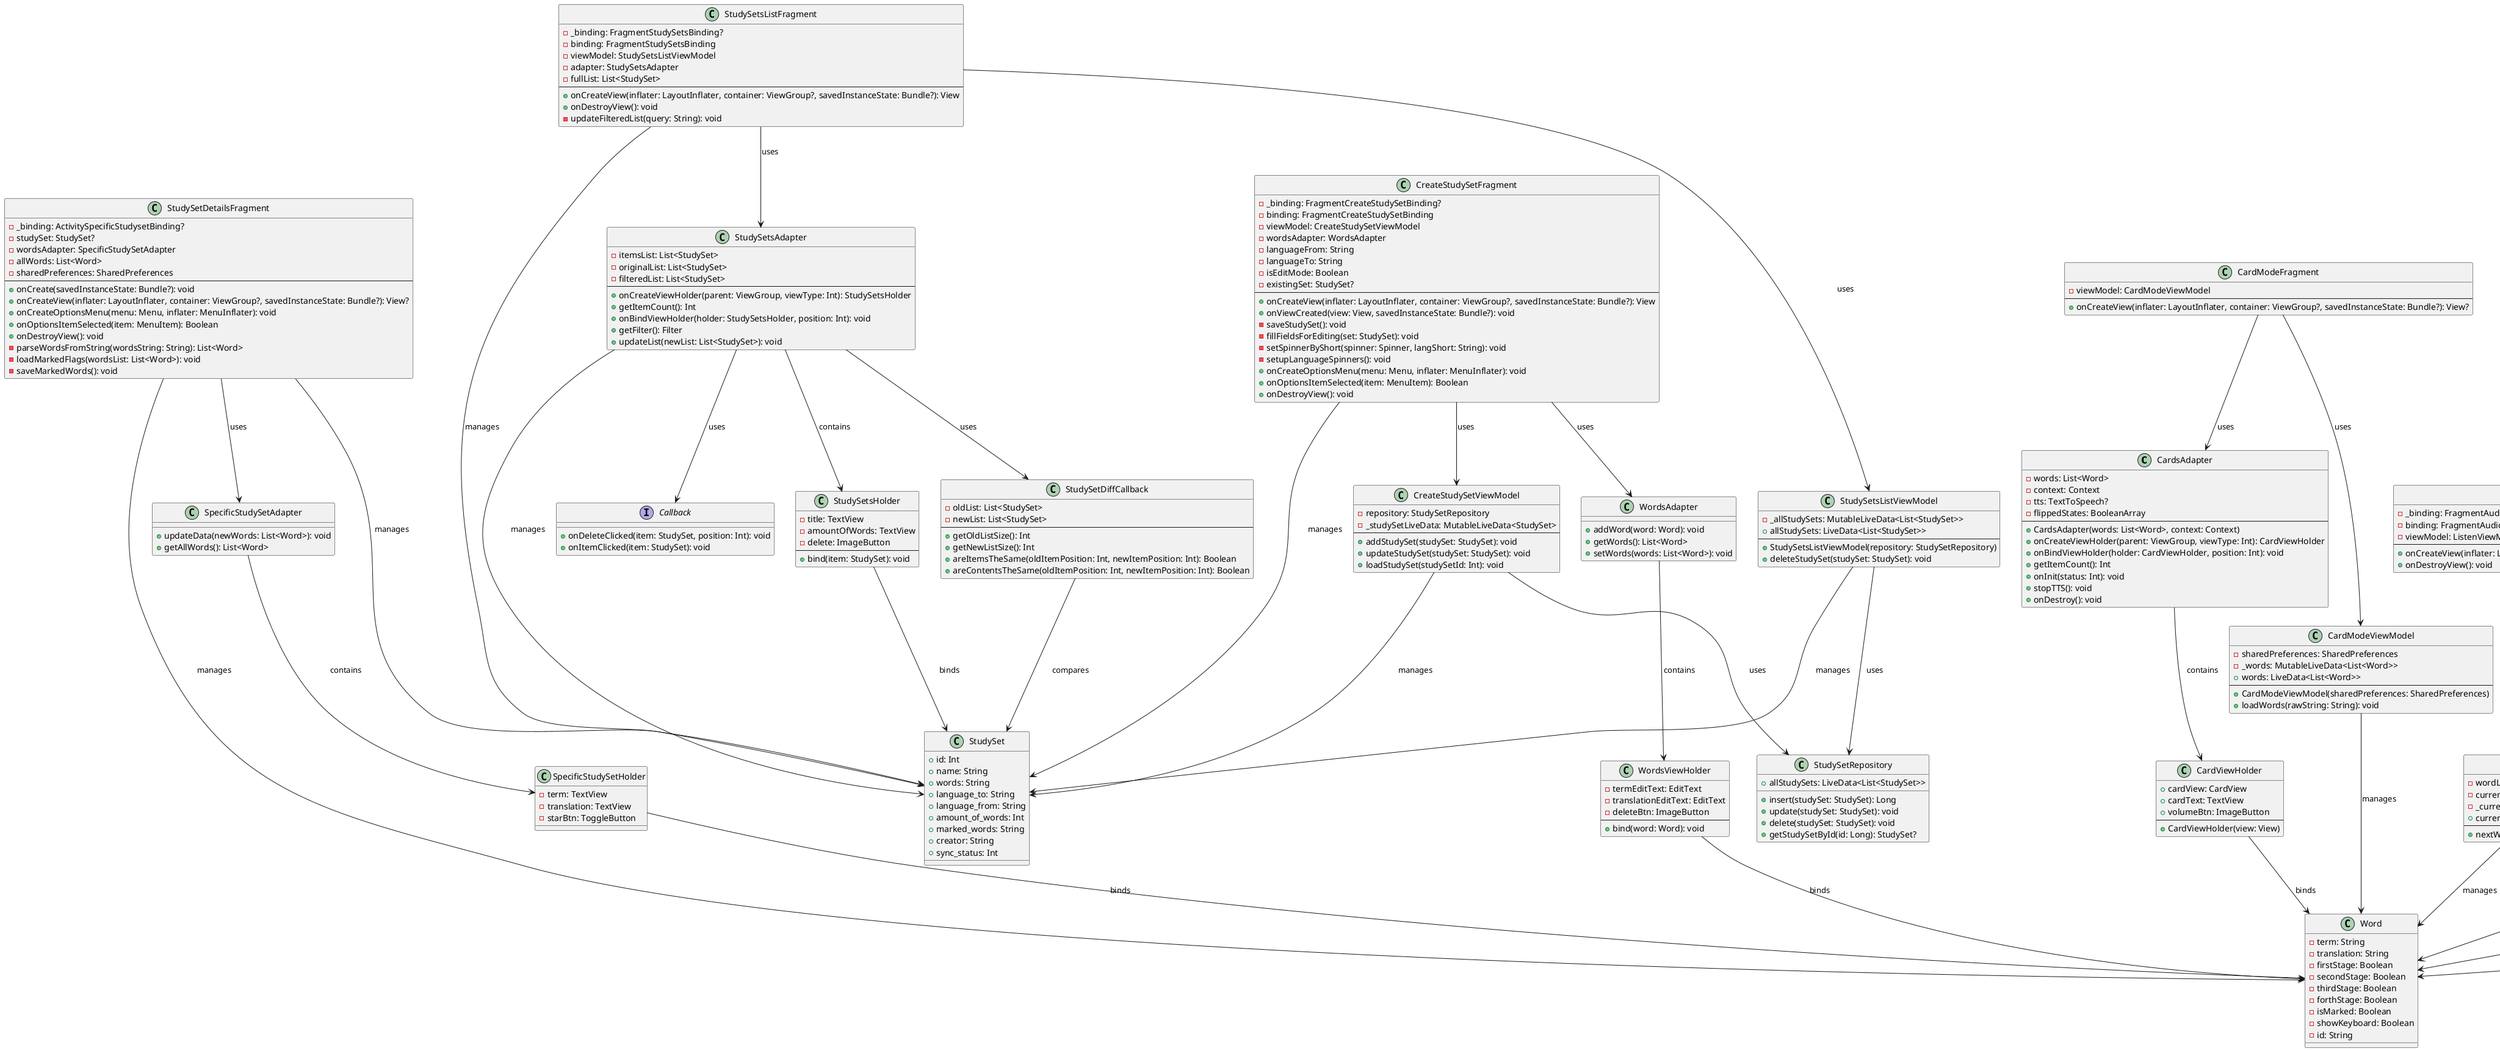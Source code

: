 @startuml
class CardsAdapter {
    - words: List<Word>
    - context: Context
    - tts: TextToSpeech?
    - flippedStates: BooleanArray
    --
    + CardsAdapter(words: List<Word>, context: Context)
    + onCreateViewHolder(parent: ViewGroup, viewType: Int): CardViewHolder
    + onBindViewHolder(holder: CardViewHolder, position: Int): void
    + getItemCount(): Int
    + onInit(status: Int): void
    + stopTTS(): void
    + onDestroy(): void
}

class CardViewHolder {
    + cardView: CardView
    + cardText: TextView
    + volumeBtn: ImageButton
    --
    + CardViewHolder(view: View)
}

CardsAdapter --> CardViewHolder : contains
CardViewHolder --> Word : binds

class StudySetDetailsFragment {
    - _binding: ActivitySpecificStudysetBinding?
    - studySet: StudySet?
    - wordsAdapter: SpecificStudySetAdapter
    - allWords: List<Word>
    - sharedPreferences: SharedPreferences
    --
    + onCreate(savedInstanceState: Bundle?): void
    + onCreateView(inflater: LayoutInflater, container: ViewGroup?, savedInstanceState: Bundle?): View?
    + onCreateOptionsMenu(menu: Menu, inflater: MenuInflater): void
    + onOptionsItemSelected(item: MenuItem): Boolean
    + onDestroyView(): void
    - parseWordsFromString(wordsString: String): List<Word>
    - loadMarkedFlags(wordsList: List<Word>): void
    - saveMarkedWords(): void
}

class SpecificStudySetAdapter {
    + updateData(newWords: List<Word>): void
    + getAllWords(): List<Word>
}

class SpecificStudySetHolder {
    - term: TextView
    - translation: TextView
    - starBtn: ToggleButton
}

class Word {
    - term: String
    - translation: String
    - firstStage: Boolean
    - secondStage: Boolean
    - thirdStage: Boolean
    - forthStage: Boolean
    - isMarked: Boolean
    - showKeyboard: Boolean
    - id: String
}

StudySetDetailsFragment --> SpecificStudySetAdapter : uses
StudySetDetailsFragment --> Word : manages
StudySetDetailsFragment --> StudySet : manages
SpecificStudySetAdapter --> SpecificStudySetHolder : contains
SpecificStudySetHolder --> Word : binds

class CardModeFragment {
    - viewModel: CardModeViewModel
    --
    + onCreateView(inflater: LayoutInflater, container: ViewGroup?, savedInstanceState: Bundle?): View?
}

class CardModeViewModel {
    - sharedPreferences: SharedPreferences
    - _words: MutableLiveData<List<Word>>
    + words: LiveData<List<Word>>
    --
    + CardModeViewModel(sharedPreferences: SharedPreferences)
    + loadWords(rawString: String): void
}

CardModeFragment --> CardModeViewModel : uses
CardModeFragment --> CardsAdapter : uses
CardModeViewModel --> Word : manages

class CreateStudySetFragment {
    - _binding: FragmentCreateStudySetBinding?
    - binding: FragmentCreateStudySetBinding
    - viewModel: CreateStudySetViewModel
    - wordsAdapter: WordsAdapter
    - languageFrom: String
    - languageTo: String
    - isEditMode: Boolean
    - existingSet: StudySet?
    --
    + onCreateView(inflater: LayoutInflater, container: ViewGroup?, savedInstanceState: Bundle?): View
    + onViewCreated(view: View, savedInstanceState: Bundle?): void
    - saveStudySet(): void
    - fillFieldsForEditing(set: StudySet): void
    - setSpinnerByShort(spinner: Spinner, langShort: String): void
    - setupLanguageSpinners(): void
    + onCreateOptionsMenu(menu: Menu, inflater: MenuInflater): void
    + onOptionsItemSelected(item: MenuItem): Boolean
    + onDestroyView(): void
}

class CreateStudySetViewModel {
    - repository: StudySetRepository
    - _studySetLiveData: MutableLiveData<StudySet>
    --
    + addStudySet(studySet: StudySet): void
    + updateStudySet(studySet: StudySet): void
    + loadStudySet(studySetId: Int): void
}

class WordsAdapter {
    + addWord(word: Word): void
    + getWords(): List<Word>
    + setWords(words: List<Word>): void
}

class WordsViewHolder {
    - termEditText: EditText
    - translationEditText: EditText
    - deleteBtn: ImageButton
    --
    + bind(word: Word): void
}

WordsAdapter --> WordsViewHolder : contains
WordsViewHolder --> Word : binds

class StudySet {
    + id: Int
    + name: String
    + words: String
    + language_to: String
    + language_from: String
    + amount_of_words: Int
    + marked_words: String
    + creator: String
    + sync_status: Int
}

class StudySetRepository {
    + allStudySets: LiveData<List<StudySet>>
    + insert(studySet: StudySet): Long
    + update(studySet: StudySet): void
    + delete(studySet: StudySet): void
    + getStudySetById(id: Long): StudySet?
}

CreateStudySetFragment --> CreateStudySetViewModel : uses
CreateStudySetFragment --> WordsAdapter : uses
CreateStudySetFragment --> StudySet : manages
CreateStudySetViewModel --> StudySet : manages
CreateStudySetViewModel --> StudySetRepository : uses

class StudySetsAdapter {
    - itemsList: List<StudySet>
    - originalList: List<StudySet>
    - filteredList: List<StudySet>
    --
    + onCreateViewHolder(parent: ViewGroup, viewType: Int): StudySetsHolder
    + getItemCount(): Int
    + onBindViewHolder(holder: StudySetsHolder, position: Int): void
    + getFilter(): Filter
    + updateList(newList: List<StudySet>): void
}

class StudySetsHolder {
    - title: TextView
    - amountOfWords: TextView
    - delete: ImageButton
    --
    + bind(item: StudySet): void
}

class StudySetDiffCallback {
    - oldList: List<StudySet>
    - newList: List<StudySet>
    --
    + getOldListSize(): Int
    + getNewListSize(): Int
    + areItemsTheSame(oldItemPosition: Int, newItemPosition: Int): Boolean
    + areContentsTheSame(oldItemPosition: Int, newItemPosition: Int): Boolean
}

interface Callback {
    + onDeleteClicked(item: StudySet, position: Int): void
    + onItemClicked(item: StudySet): void
}

StudySetsAdapter --> StudySetsHolder : contains
StudySetsAdapter --> StudySetDiffCallback : uses
StudySetsAdapter --> Callback : uses
StudySetsAdapter --> StudySet : manages
StudySetsHolder --> StudySet : binds
StudySetDiffCallback --> StudySet : compares

class ListenFragment {
    - _binding: FragmentAudioStageBinding?
    - binding: FragmentAudioStageBinding
    - viewModel: ListenViewModel
    --
    + onCreateView(inflater: LayoutInflater, container: ViewGroup?, savedInstanceState: Bundle?): View
    + onDestroyView(): void
}

class ListenViewModel {
    - wordList: List<Word>
    - currentIndex: Int
    - _currentWord: MutableLiveData<Word>
    + currentWord: LiveData<Word>
    --
    + nextWord(): void
}

ListenFragment --> ListenViewModel : uses
ListenViewModel --> Word : manages

class SpeechStageFragment {
    - _binding: FragmentSpeechStageBinding?
    - binding: FragmentSpeechStageBinding
    - viewModel: SpeechStageViewModel
    --
    + onCreateView(inflater: LayoutInflater, container: ViewGroup?, savedInstanceState: Bundle?): View
    + onDestroyView(): void
}

class SpeechStageViewModel {
    - wordList: List<Word>
    - currentIndex: Int
    - _currentWord: MutableLiveData<Word>
    + currentWord: LiveData<Word>
    --
    + nextWord(): void
    + getExpectedTerm(): String?
}

SpeechStageFragment --> SpeechStageViewModel : uses
SpeechStageViewModel --> Word : manages

class StudySetsListFragment {
    - _binding: FragmentStudySetsBinding?
    - binding: FragmentStudySetsBinding
    - viewModel: StudySetsListViewModel
    - adapter: StudySetsAdapter
    - fullList: List<StudySet>
    --
    + onCreateView(inflater: LayoutInflater, container: ViewGroup?, savedInstanceState: Bundle?): View
    + onDestroyView(): void
    - updateFilteredList(query: String): void
}

class StudySetsListViewModel {
    - _allStudySets: MutableLiveData<List<StudySet>>
    + allStudySets: LiveData<List<StudySet>>
    --
    + StudySetsListViewModel(repository: StudySetRepository)
    + deleteStudySet(studySet: StudySet): void
}

StudySetsListFragment --> StudySetsListViewModel : uses
StudySetsListFragment --> StudySetsAdapter : uses
StudySetsListFragment --> StudySet : manages
StudySetsListViewModel --> StudySet : manages
StudySetsListViewModel --> StudySetRepository : uses

class TermStageFragment {
    - _binding: FragmentTermDefinitionStageBinding?
    - binding: FragmentTermDefinitionStageBinding
    - viewModel: TermStageViewModel
    --
    + onCreateView(inflater: LayoutInflater, container: ViewGroup?, savedInstanceState: Bundle?): View
    + onDestroyView(): void
}

class TermStageViewModel {
    - wordList: List<Word>
    - currentIndex: Int
    - _currentWord: MutableLiveData<Word>
    + currentWord: LiveData<Word>
    --
    + checkAnswer(answer: String): void
    - nextWord(): void
}

TermStageFragment --> TermStageViewModel : uses
TermStageViewModel --> Word : manages

class TranslationStageFragment {
    - _binding: FragmentTermDefinitionStageBinding?
    - binding: FragmentTermDefinitionStageBinding
    - viewModel: TranslationStageViewModel
    --
    + onCreateView(inflater: LayoutInflater, container: ViewGroup?, savedInstanceState: Bundle?): View
    + onDestroyView(): void
}

class TranslationStageViewModel {
    - wordList: List<Word>
    - currentIndex: Int
    - _currentWord: MutableLiveData<Word>
    + currentWord: LiveData<Word>
    --
    + checkTranslationAnswer(answer: String): void
    - nextWord(): void
}

TranslationStageFragment --> TranslationStageViewModel : uses
TranslationStageViewModel --> Word : manages
@enduml